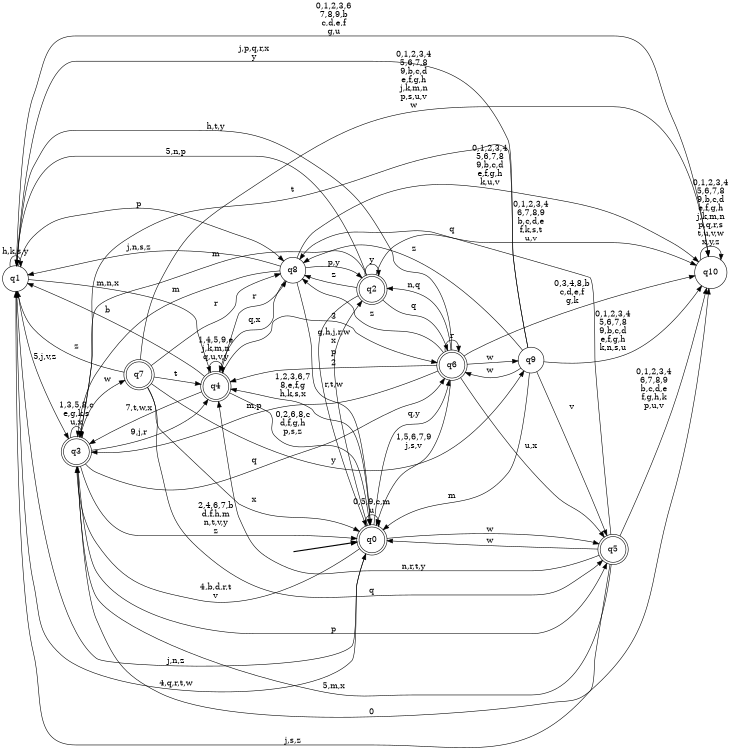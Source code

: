 digraph BlueStar {
__start0 [style = invis, shape = none, label = "", width = 0, height = 0];

rankdir=LR;
size="8,5";

s0 [style="rounded,filled", color="black", fillcolor="white" shape="doublecircle", label="q0"];
s1 [style="filled", color="black", fillcolor="white" shape="circle", label="q1"];
s2 [style="rounded,filled", color="black", fillcolor="white" shape="doublecircle", label="q2"];
s3 [style="rounded,filled", color="black", fillcolor="white" shape="doublecircle", label="q3"];
s4 [style="rounded,filled", color="black", fillcolor="white" shape="doublecircle", label="q4"];
s5 [style="rounded,filled", color="black", fillcolor="white" shape="doublecircle", label="q5"];
s6 [style="rounded,filled", color="black", fillcolor="white" shape="doublecircle", label="q6"];
s7 [style="rounded,filled", color="black", fillcolor="white" shape="doublecircle", label="q7"];
s8 [style="filled", color="black", fillcolor="white" shape="circle", label="q8"];
s9 [style="filled", color="black", fillcolor="white" shape="circle", label="q9"];
s10 [style="filled", color="black", fillcolor="white" shape="circle", label="q10"];
subgraph cluster_main { 
	graph [pad=".75", ranksep="0.15", nodesep="0.15"];
	 style=invis; 
	__start0 -> s0 [penwidth=2];
}
s0 -> s0 [label="0,5,9,c,m\nu"];
s0 -> s1 [label="j,n,z"];
s0 -> s2 [label="p"];
s0 -> s3 [label="4,b,d,r,t\nv"];
s0 -> s4 [label="1,2,3,6,7\n8,e,f,g\nh,k,s,x"];
s0 -> s5 [label="w"];
s0 -> s6 [label="q,y"];
s1 -> s0 [label="4,q,r,t,w"];
s1 -> s1 [label="h,k,s,y"];
s1 -> s3 [label="5,j,v,z"];
s1 -> s4 [label="m,n,x"];
s1 -> s8 [label="p"];
s1 -> s10 [label="0,1,2,3,6\n7,8,9,b\nc,d,e,f\ng,u"];
s2 -> s0 [label="g,h,j,r,w\nx"];
s2 -> s1 [label="5,n,p"];
s2 -> s2 [label="y"];
s2 -> s3 [label="m"];
s2 -> s6 [label="q"];
s2 -> s8 [label="z"];
s2 -> s10 [label="0,1,2,3,4\n6,7,8,9\nb,c,d,e\nf,k,s,t\nu,v"];
s3 -> s0 [label="2,4,6,7,b\nd,f,h,m\nn,t,v,y\nz"];
s3 -> s3 [label="1,3,5,8,c\ne,g,k,s\nu,x"];
s3 -> s4 [label="9,j,r"];
s3 -> s5 [label="p"];
s3 -> s6 [label="q"];
s3 -> s7 [label="w"];
s3 -> s10 [label="0"];
s4 -> s0 [label="0,2,6,8,c\nd,f,g,h\np,s,z"];
s4 -> s1 [label="b"];
s4 -> s3 [label="7,t,w,x"];
s4 -> s4 [label="1,4,5,9,e\nj,k,m,n\nq,u,v,y"];
s4 -> s6 [label="3"];
s4 -> s8 [label="r"];
s5 -> s0 [label="w"];
s5 -> s1 [label="j,s,z"];
s5 -> s3 [label="5,m,x"];
s5 -> s4 [label="n,r,t,y"];
s5 -> s8 [label="q"];
s5 -> s10 [label="0,1,2,3,4\n6,7,8,9\nb,c,d,e\nf,g,h,k\np,u,v"];
s6 -> s0 [label="1,5,6,7,9\nj,s,v"];
s6 -> s1 [label="h,t,y"];
s6 -> s2 [label="n,q"];
s6 -> s3 [label="m,p"];
s6 -> s4 [label="2"];
s6 -> s5 [label="u,x"];
s6 -> s6 [label="r"];
s6 -> s8 [label="z"];
s6 -> s9 [label="w"];
s6 -> s10 [label="0,3,4,8,b\nc,d,e,f\ng,k"];
s7 -> s0 [label="x"];
s7 -> s1 [label="z"];
s7 -> s4 [label="t"];
s7 -> s5 [label="q"];
s7 -> s8 [label="r"];
s7 -> s9 [label="y"];
s7 -> s10 [label="0,1,2,3,4\n5,6,7,8\n9,b,c,d\ne,f,g,h\nj,k,m,n\np,s,u,v\nw"];
s8 -> s0 [label="r,t,w"];
s8 -> s1 [label="j,n,s,z"];
s8 -> s2 [label="p,y"];
s8 -> s3 [label="m"];
s8 -> s4 [label="q,x"];
s8 -> s10 [label="0,1,2,3,4\n5,6,7,8\n9,b,c,d\ne,f,g,h\nk,u,v"];
s9 -> s0 [label="m"];
s9 -> s1 [label="j,p,q,r,x\ny"];
s9 -> s3 [label="t"];
s9 -> s5 [label="v"];
s9 -> s6 [label="w"];
s9 -> s8 [label="z"];
s9 -> s10 [label="0,1,2,3,4\n5,6,7,8\n9,b,c,d\ne,f,g,h\nk,n,s,u"];
s10 -> s10 [label="0,1,2,3,4\n5,6,7,8\n9,b,c,d\ne,f,g,h\nj,k,m,n\np,q,r,s\nt,u,v,w\nx,y,z"];

}